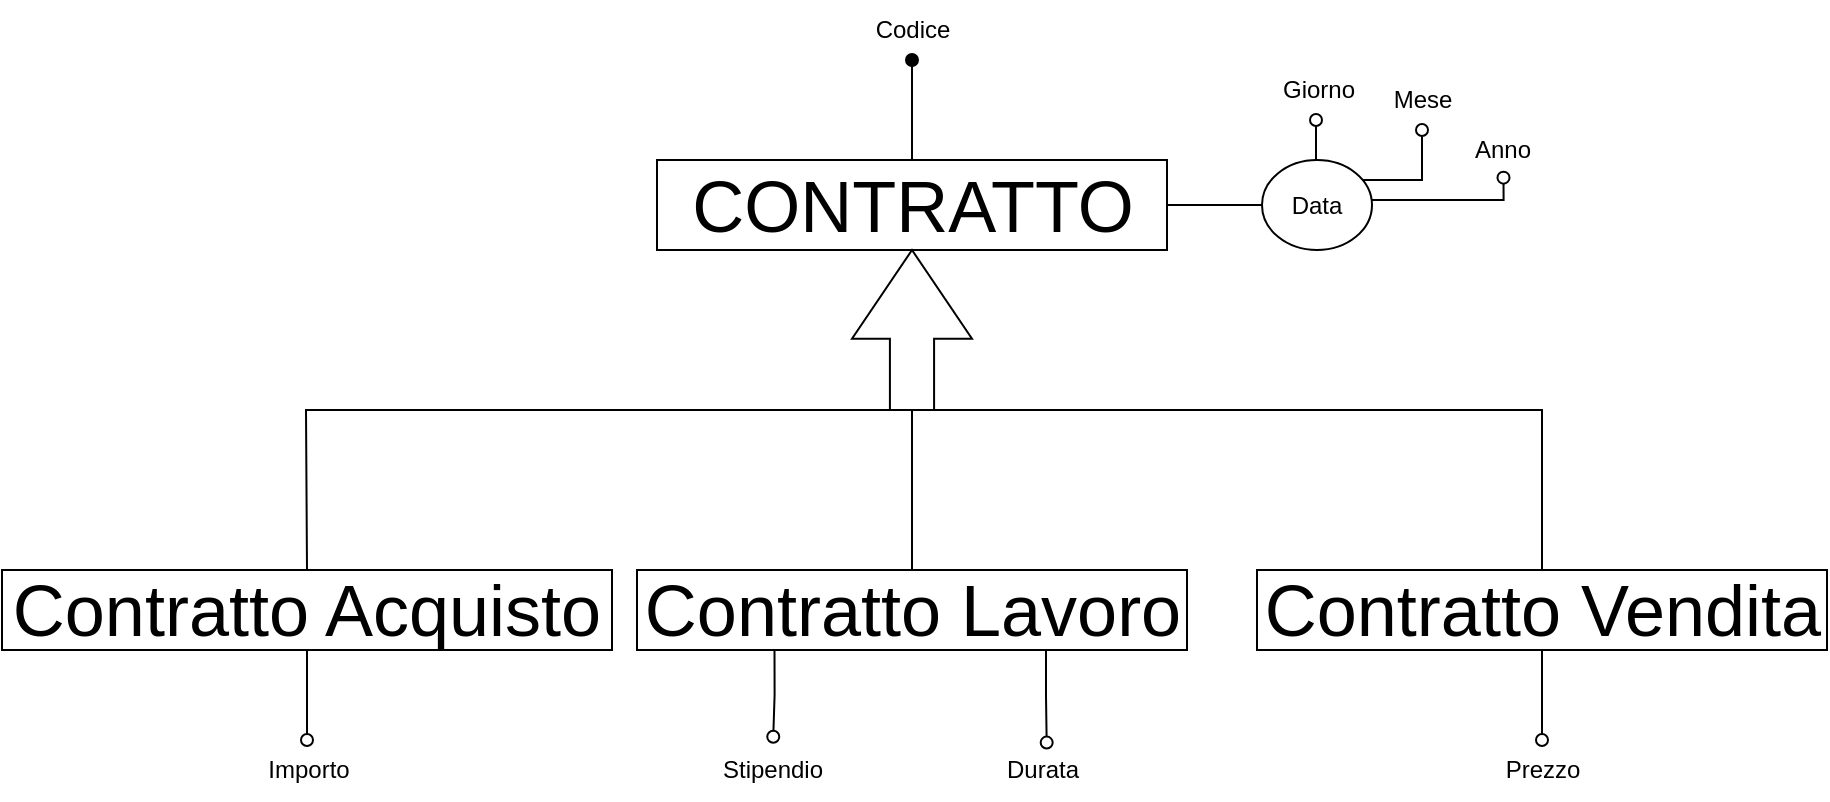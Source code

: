 <mxfile version="20.2.3" type="device"><diagram id="i0dUZNVmT0fnWF-NAd0Y" name="Pagina-1"><mxGraphModel dx="59" dy="564" grid="1" gridSize="10" guides="1" tooltips="1" connect="1" arrows="1" fold="1" page="1" pageScale="1" pageWidth="827" pageHeight="1169" math="0" shadow="0"><root><mxCell id="0"/><mxCell id="1" parent="0"/><mxCell id="uRKwhpx37oud3hKWVnZE-1" style="edgeStyle=orthogonalEdgeStyle;rounded=0;orthogonalLoop=1;jettySize=auto;html=1;endArrow=oval;endFill=1;" edge="1" parent="1" source="uRKwhpx37oud3hKWVnZE-3" target="uRKwhpx37oud3hKWVnZE-18"><mxGeometry relative="1" as="geometry"><mxPoint x="1372.5" y="85" as="targetPoint"/></mxGeometry></mxCell><mxCell id="uRKwhpx37oud3hKWVnZE-2" value="" style="edgeStyle=orthogonalEdgeStyle;rounded=0;orthogonalLoop=1;jettySize=auto;html=1;endArrow=none;endFill=0;exitX=1;exitY=0.5;exitDx=0;exitDy=0;" edge="1" parent="1" source="uRKwhpx37oud3hKWVnZE-3" target="uRKwhpx37oud3hKWVnZE-22"><mxGeometry relative="1" as="geometry"><mxPoint x="1585.0" y="157.545" as="sourcePoint"/></mxGeometry></mxCell><mxCell id="uRKwhpx37oud3hKWVnZE-3" value="CONTRATTO" style="whiteSpace=wrap;html=1;align=center;fontSize=36;" vertex="1" parent="1"><mxGeometry x="1237.5" y="130" width="255" height="45" as="geometry"/></mxCell><mxCell id="uRKwhpx37oud3hKWVnZE-4" value="" style="shape=singleArrow;direction=north;whiteSpace=wrap;html=1;fontSize=36;arrowWidth=0.368;arrowSize=0.555;" vertex="1" parent="1"><mxGeometry x="1335" y="175" width="60" height="80" as="geometry"/></mxCell><mxCell id="uRKwhpx37oud3hKWVnZE-5" value="" style="endArrow=none;html=1;rounded=0;fontSize=36;" edge="1" parent="1"><mxGeometry width="50" height="50" relative="1" as="geometry"><mxPoint x="1220" y="255" as="sourcePoint"/><mxPoint x="1500" y="255" as="targetPoint"/><Array as="points"><mxPoint x="1360" y="255"/></Array></mxGeometry></mxCell><mxCell id="uRKwhpx37oud3hKWVnZE-6" value="" style="endArrow=none;html=1;rounded=0;fontSize=36;exitX=0.5;exitY=0;exitDx=0;exitDy=0;" edge="1" parent="1" source="uRKwhpx37oud3hKWVnZE-12"><mxGeometry width="50" height="50" relative="1" as="geometry"><mxPoint x="1220" y="335" as="sourcePoint"/><mxPoint x="1220" y="255" as="targetPoint"/><Array as="points"><mxPoint x="1062" y="255"/><mxPoint x="1100" y="255"/></Array></mxGeometry></mxCell><mxCell id="uRKwhpx37oud3hKWVnZE-7" value="" style="endArrow=none;html=1;rounded=0;fontSize=36;" edge="1" parent="1" target="uRKwhpx37oud3hKWVnZE-4"><mxGeometry width="50" height="50" relative="1" as="geometry"><mxPoint x="1365" y="335" as="sourcePoint"/><mxPoint x="1370" y="255" as="targetPoint"/></mxGeometry></mxCell><mxCell id="uRKwhpx37oud3hKWVnZE-8" value="" style="endArrow=none;html=1;rounded=0;fontSize=36;exitX=0.5;exitY=0;exitDx=0;exitDy=0;" edge="1" parent="1" source="uRKwhpx37oud3hKWVnZE-14"><mxGeometry width="50" height="50" relative="1" as="geometry"><mxPoint x="1678" y="300" as="sourcePoint"/><mxPoint x="1500" y="255" as="targetPoint"/><Array as="points"><mxPoint x="1680" y="255"/></Array></mxGeometry></mxCell><mxCell id="uRKwhpx37oud3hKWVnZE-9" style="edgeStyle=orthogonalEdgeStyle;rounded=0;orthogonalLoop=1;jettySize=auto;html=1;exitX=0.5;exitY=1;exitDx=0;exitDy=0;entryX=0.5;entryY=0;entryDx=0;entryDy=0;entryPerimeter=0;endArrow=oval;endFill=0;" edge="1" parent="1" source="uRKwhpx37oud3hKWVnZE-12" target="uRKwhpx37oud3hKWVnZE-27"><mxGeometry relative="1" as="geometry"/></mxCell><mxCell id="uRKwhpx37oud3hKWVnZE-12" value="Contratto Acquisto" style="whiteSpace=wrap;html=1;align=center;fontSize=36;" vertex="1" parent="1"><mxGeometry x="910" y="335" width="305" height="40" as="geometry"/></mxCell><mxCell id="uRKwhpx37oud3hKWVnZE-32" style="edgeStyle=orthogonalEdgeStyle;rounded=0;orthogonalLoop=1;jettySize=auto;html=1;endArrow=oval;endFill=0;" edge="1" parent="1" source="uRKwhpx37oud3hKWVnZE-14" target="uRKwhpx37oud3hKWVnZE-29"><mxGeometry relative="1" as="geometry"/></mxCell><mxCell id="uRKwhpx37oud3hKWVnZE-14" value="Contratto Vendita" style="whiteSpace=wrap;html=1;align=center;fontSize=36;" vertex="1" parent="1"><mxGeometry x="1537.5" y="335" width="285" height="40" as="geometry"/></mxCell><mxCell id="uRKwhpx37oud3hKWVnZE-33" style="edgeStyle=orthogonalEdgeStyle;rounded=0;orthogonalLoop=1;jettySize=auto;html=1;exitX=0.25;exitY=1;exitDx=0;exitDy=0;entryX=0.509;entryY=-0.055;entryDx=0;entryDy=0;entryPerimeter=0;endArrow=oval;endFill=0;" edge="1" parent="1" source="uRKwhpx37oud3hKWVnZE-17" target="uRKwhpx37oud3hKWVnZE-28"><mxGeometry relative="1" as="geometry"/></mxCell><mxCell id="uRKwhpx37oud3hKWVnZE-35" style="edgeStyle=orthogonalEdgeStyle;rounded=0;orthogonalLoop=1;jettySize=auto;html=1;entryX=0.539;entryY=0.043;entryDx=0;entryDy=0;entryPerimeter=0;endArrow=oval;endFill=0;" edge="1" parent="1" source="uRKwhpx37oud3hKWVnZE-17" target="uRKwhpx37oud3hKWVnZE-26"><mxGeometry relative="1" as="geometry"><Array as="points"><mxPoint x="1432" y="398"/><mxPoint x="1432" y="398"/></Array></mxGeometry></mxCell><mxCell id="uRKwhpx37oud3hKWVnZE-17" value="Contratto Lavoro" style="whiteSpace=wrap;html=1;align=center;fontSize=36;" vertex="1" parent="1"><mxGeometry x="1227.5" y="335" width="275" height="40" as="geometry"/></mxCell><mxCell id="uRKwhpx37oud3hKWVnZE-18" value="Codice" style="text;html=1;align=center;verticalAlign=middle;resizable=0;points=[];autosize=1;strokeColor=none;fillColor=none;" vertex="1" parent="1"><mxGeometry x="1335" y="50" width="60" height="30" as="geometry"/></mxCell><mxCell id="uRKwhpx37oud3hKWVnZE-19" style="edgeStyle=orthogonalEdgeStyle;rounded=0;orthogonalLoop=1;jettySize=auto;html=1;endArrow=oval;endFill=0;" edge="1" parent="1" source="uRKwhpx37oud3hKWVnZE-22"><mxGeometry relative="1" as="geometry"><mxPoint x="1567" y="110" as="targetPoint"/><Array as="points"><mxPoint x="1568" y="110"/></Array></mxGeometry></mxCell><mxCell id="uRKwhpx37oud3hKWVnZE-20" style="edgeStyle=orthogonalEdgeStyle;rounded=0;orthogonalLoop=1;jettySize=auto;html=1;endArrow=oval;endFill=0;" edge="1" parent="1" source="uRKwhpx37oud3hKWVnZE-22" target="uRKwhpx37oud3hKWVnZE-24"><mxGeometry relative="1" as="geometry"><mxPoint x="1625" y="110" as="targetPoint"/><Array as="points"><mxPoint x="1620" y="140"/></Array></mxGeometry></mxCell><mxCell id="uRKwhpx37oud3hKWVnZE-21" style="edgeStyle=orthogonalEdgeStyle;rounded=0;orthogonalLoop=1;jettySize=auto;html=1;endArrow=oval;endFill=0;entryX=0.515;entryY=0.961;entryDx=0;entryDy=0;entryPerimeter=0;" edge="1" parent="1" source="uRKwhpx37oud3hKWVnZE-22" target="uRKwhpx37oud3hKWVnZE-25"><mxGeometry relative="1" as="geometry"><mxPoint x="1635" y="130" as="targetPoint"/><Array as="points"><mxPoint x="1661" y="150"/></Array></mxGeometry></mxCell><mxCell id="uRKwhpx37oud3hKWVnZE-22" value="Data" style="ellipse;whiteSpace=wrap;html=1;align=center;" vertex="1" parent="1"><mxGeometry x="1540" y="130" width="55" height="45" as="geometry"/></mxCell><mxCell id="uRKwhpx37oud3hKWVnZE-23" value="Giorno" style="text;html=1;align=center;verticalAlign=middle;resizable=0;points=[];autosize=1;strokeColor=none;fillColor=none;" vertex="1" parent="1"><mxGeometry x="1537.5" y="80" width="60" height="30" as="geometry"/></mxCell><mxCell id="uRKwhpx37oud3hKWVnZE-24" value="Mese" style="text;html=1;align=center;verticalAlign=middle;resizable=0;points=[];autosize=1;strokeColor=none;fillColor=none;" vertex="1" parent="1"><mxGeometry x="1595" y="85" width="50" height="30" as="geometry"/></mxCell><mxCell id="uRKwhpx37oud3hKWVnZE-25" value="Anno" style="text;html=1;align=center;verticalAlign=middle;resizable=0;points=[];autosize=1;strokeColor=none;fillColor=none;" vertex="1" parent="1"><mxGeometry x="1635" y="110" width="50" height="30" as="geometry"/></mxCell><mxCell id="uRKwhpx37oud3hKWVnZE-26" value="Durata" style="text;html=1;align=center;verticalAlign=middle;resizable=0;points=[];autosize=1;strokeColor=none;fillColor=none;" vertex="1" parent="1"><mxGeometry x="1400" y="420" width="60" height="30" as="geometry"/></mxCell><mxCell id="uRKwhpx37oud3hKWVnZE-27" value="Importo" style="text;html=1;align=center;verticalAlign=middle;resizable=0;points=[];autosize=1;strokeColor=none;fillColor=none;" vertex="1" parent="1"><mxGeometry x="1032.5" y="420" width="60" height="30" as="geometry"/></mxCell><mxCell id="uRKwhpx37oud3hKWVnZE-28" value="Stipendio" style="text;html=1;align=center;verticalAlign=middle;resizable=0;points=[];autosize=1;strokeColor=none;fillColor=none;" vertex="1" parent="1"><mxGeometry x="1260" y="420" width="70" height="30" as="geometry"/></mxCell><mxCell id="uRKwhpx37oud3hKWVnZE-29" value="Prezzo" style="text;html=1;align=center;verticalAlign=middle;resizable=0;points=[];autosize=1;strokeColor=none;fillColor=none;" vertex="1" parent="1"><mxGeometry x="1650" y="420" width="60" height="30" as="geometry"/></mxCell></root></mxGraphModel></diagram></mxfile>